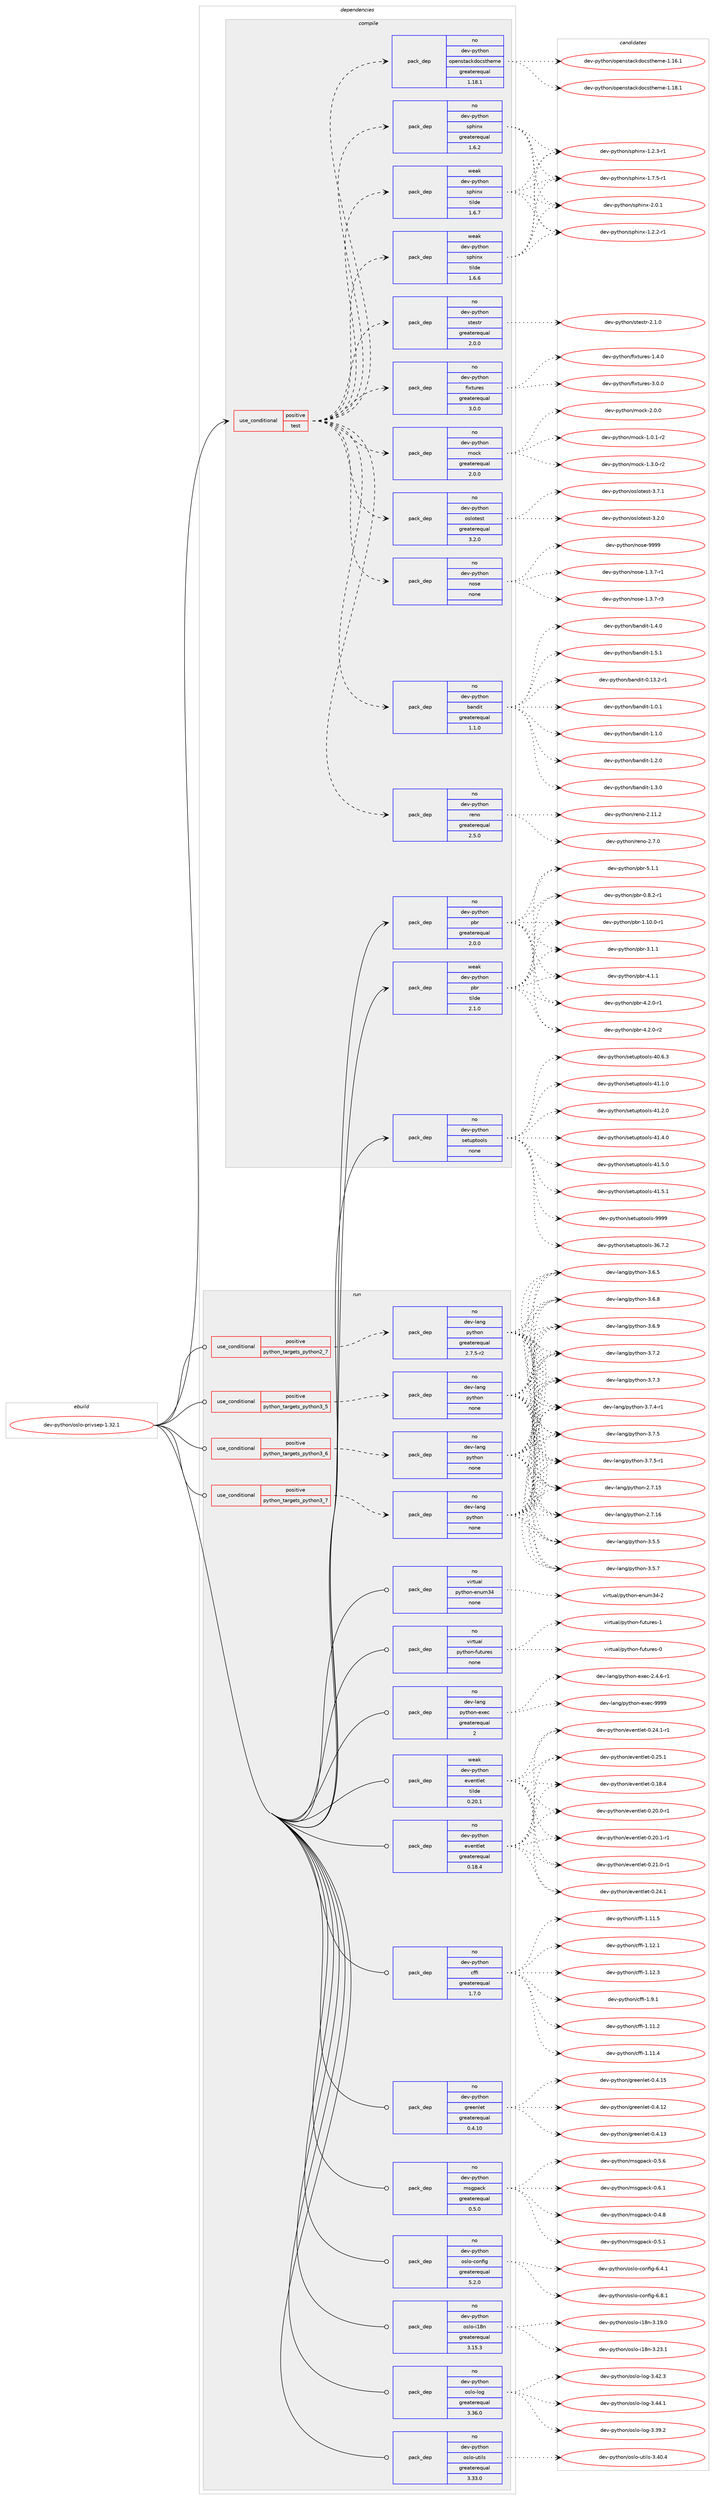 digraph prolog {

# *************
# Graph options
# *************

newrank=true;
concentrate=true;
compound=true;
graph [rankdir=LR,fontname=Helvetica,fontsize=10,ranksep=1.5];#, ranksep=2.5, nodesep=0.2];
edge  [arrowhead=vee];
node  [fontname=Helvetica,fontsize=10];

# **********
# The ebuild
# **********

subgraph cluster_leftcol {
color=gray;
rank=same;
label=<<i>ebuild</i>>;
id [label="dev-python/oslo-privsep-1.32.1", color=red, width=4, href="../dev-python/oslo-privsep-1.32.1.svg"];
}

# ****************
# The dependencies
# ****************

subgraph cluster_midcol {
color=gray;
label=<<i>dependencies</i>>;
subgraph cluster_compile {
fillcolor="#eeeeee";
style=filled;
label=<<i>compile</i>>;
subgraph cond143830 {
dependency619321 [label=<<TABLE BORDER="0" CELLBORDER="1" CELLSPACING="0" CELLPADDING="4"><TR><TD ROWSPAN="3" CELLPADDING="10">use_conditional</TD></TR><TR><TD>positive</TD></TR><TR><TD>test</TD></TR></TABLE>>, shape=none, color=red];
subgraph pack463681 {
dependency619322 [label=<<TABLE BORDER="0" CELLBORDER="1" CELLSPACING="0" CELLPADDING="4" WIDTH="220"><TR><TD ROWSPAN="6" CELLPADDING="30">pack_dep</TD></TR><TR><TD WIDTH="110">no</TD></TR><TR><TD>dev-python</TD></TR><TR><TD>oslotest</TD></TR><TR><TD>greaterequal</TD></TR><TR><TD>3.2.0</TD></TR></TABLE>>, shape=none, color=blue];
}
dependency619321:e -> dependency619322:w [weight=20,style="dashed",arrowhead="vee"];
subgraph pack463682 {
dependency619323 [label=<<TABLE BORDER="0" CELLBORDER="1" CELLSPACING="0" CELLPADDING="4" WIDTH="220"><TR><TD ROWSPAN="6" CELLPADDING="30">pack_dep</TD></TR><TR><TD WIDTH="110">no</TD></TR><TR><TD>dev-python</TD></TR><TR><TD>mock</TD></TR><TR><TD>greaterequal</TD></TR><TR><TD>2.0.0</TD></TR></TABLE>>, shape=none, color=blue];
}
dependency619321:e -> dependency619323:w [weight=20,style="dashed",arrowhead="vee"];
subgraph pack463683 {
dependency619324 [label=<<TABLE BORDER="0" CELLBORDER="1" CELLSPACING="0" CELLPADDING="4" WIDTH="220"><TR><TD ROWSPAN="6" CELLPADDING="30">pack_dep</TD></TR><TR><TD WIDTH="110">no</TD></TR><TR><TD>dev-python</TD></TR><TR><TD>fixtures</TD></TR><TR><TD>greaterequal</TD></TR><TR><TD>3.0.0</TD></TR></TABLE>>, shape=none, color=blue];
}
dependency619321:e -> dependency619324:w [weight=20,style="dashed",arrowhead="vee"];
subgraph pack463684 {
dependency619325 [label=<<TABLE BORDER="0" CELLBORDER="1" CELLSPACING="0" CELLPADDING="4" WIDTH="220"><TR><TD ROWSPAN="6" CELLPADDING="30">pack_dep</TD></TR><TR><TD WIDTH="110">no</TD></TR><TR><TD>dev-python</TD></TR><TR><TD>stestr</TD></TR><TR><TD>greaterequal</TD></TR><TR><TD>2.0.0</TD></TR></TABLE>>, shape=none, color=blue];
}
dependency619321:e -> dependency619325:w [weight=20,style="dashed",arrowhead="vee"];
subgraph pack463685 {
dependency619326 [label=<<TABLE BORDER="0" CELLBORDER="1" CELLSPACING="0" CELLPADDING="4" WIDTH="220"><TR><TD ROWSPAN="6" CELLPADDING="30">pack_dep</TD></TR><TR><TD WIDTH="110">no</TD></TR><TR><TD>dev-python</TD></TR><TR><TD>sphinx</TD></TR><TR><TD>greaterequal</TD></TR><TR><TD>1.6.2</TD></TR></TABLE>>, shape=none, color=blue];
}
dependency619321:e -> dependency619326:w [weight=20,style="dashed",arrowhead="vee"];
subgraph pack463686 {
dependency619327 [label=<<TABLE BORDER="0" CELLBORDER="1" CELLSPACING="0" CELLPADDING="4" WIDTH="220"><TR><TD ROWSPAN="6" CELLPADDING="30">pack_dep</TD></TR><TR><TD WIDTH="110">weak</TD></TR><TR><TD>dev-python</TD></TR><TR><TD>sphinx</TD></TR><TR><TD>tilde</TD></TR><TR><TD>1.6.6</TD></TR></TABLE>>, shape=none, color=blue];
}
dependency619321:e -> dependency619327:w [weight=20,style="dashed",arrowhead="vee"];
subgraph pack463687 {
dependency619328 [label=<<TABLE BORDER="0" CELLBORDER="1" CELLSPACING="0" CELLPADDING="4" WIDTH="220"><TR><TD ROWSPAN="6" CELLPADDING="30">pack_dep</TD></TR><TR><TD WIDTH="110">weak</TD></TR><TR><TD>dev-python</TD></TR><TR><TD>sphinx</TD></TR><TR><TD>tilde</TD></TR><TR><TD>1.6.7</TD></TR></TABLE>>, shape=none, color=blue];
}
dependency619321:e -> dependency619328:w [weight=20,style="dashed",arrowhead="vee"];
subgraph pack463688 {
dependency619329 [label=<<TABLE BORDER="0" CELLBORDER="1" CELLSPACING="0" CELLPADDING="4" WIDTH="220"><TR><TD ROWSPAN="6" CELLPADDING="30">pack_dep</TD></TR><TR><TD WIDTH="110">no</TD></TR><TR><TD>dev-python</TD></TR><TR><TD>openstackdocstheme</TD></TR><TR><TD>greaterequal</TD></TR><TR><TD>1.18.1</TD></TR></TABLE>>, shape=none, color=blue];
}
dependency619321:e -> dependency619329:w [weight=20,style="dashed",arrowhead="vee"];
subgraph pack463689 {
dependency619330 [label=<<TABLE BORDER="0" CELLBORDER="1" CELLSPACING="0" CELLPADDING="4" WIDTH="220"><TR><TD ROWSPAN="6" CELLPADDING="30">pack_dep</TD></TR><TR><TD WIDTH="110">no</TD></TR><TR><TD>dev-python</TD></TR><TR><TD>reno</TD></TR><TR><TD>greaterequal</TD></TR><TR><TD>2.5.0</TD></TR></TABLE>>, shape=none, color=blue];
}
dependency619321:e -> dependency619330:w [weight=20,style="dashed",arrowhead="vee"];
subgraph pack463690 {
dependency619331 [label=<<TABLE BORDER="0" CELLBORDER="1" CELLSPACING="0" CELLPADDING="4" WIDTH="220"><TR><TD ROWSPAN="6" CELLPADDING="30">pack_dep</TD></TR><TR><TD WIDTH="110">no</TD></TR><TR><TD>dev-python</TD></TR><TR><TD>bandit</TD></TR><TR><TD>greaterequal</TD></TR><TR><TD>1.1.0</TD></TR></TABLE>>, shape=none, color=blue];
}
dependency619321:e -> dependency619331:w [weight=20,style="dashed",arrowhead="vee"];
subgraph pack463691 {
dependency619332 [label=<<TABLE BORDER="0" CELLBORDER="1" CELLSPACING="0" CELLPADDING="4" WIDTH="220"><TR><TD ROWSPAN="6" CELLPADDING="30">pack_dep</TD></TR><TR><TD WIDTH="110">no</TD></TR><TR><TD>dev-python</TD></TR><TR><TD>nose</TD></TR><TR><TD>none</TD></TR><TR><TD></TD></TR></TABLE>>, shape=none, color=blue];
}
dependency619321:e -> dependency619332:w [weight=20,style="dashed",arrowhead="vee"];
}
id:e -> dependency619321:w [weight=20,style="solid",arrowhead="vee"];
subgraph pack463692 {
dependency619333 [label=<<TABLE BORDER="0" CELLBORDER="1" CELLSPACING="0" CELLPADDING="4" WIDTH="220"><TR><TD ROWSPAN="6" CELLPADDING="30">pack_dep</TD></TR><TR><TD WIDTH="110">no</TD></TR><TR><TD>dev-python</TD></TR><TR><TD>pbr</TD></TR><TR><TD>greaterequal</TD></TR><TR><TD>2.0.0</TD></TR></TABLE>>, shape=none, color=blue];
}
id:e -> dependency619333:w [weight=20,style="solid",arrowhead="vee"];
subgraph pack463693 {
dependency619334 [label=<<TABLE BORDER="0" CELLBORDER="1" CELLSPACING="0" CELLPADDING="4" WIDTH="220"><TR><TD ROWSPAN="6" CELLPADDING="30">pack_dep</TD></TR><TR><TD WIDTH="110">no</TD></TR><TR><TD>dev-python</TD></TR><TR><TD>setuptools</TD></TR><TR><TD>none</TD></TR><TR><TD></TD></TR></TABLE>>, shape=none, color=blue];
}
id:e -> dependency619334:w [weight=20,style="solid",arrowhead="vee"];
subgraph pack463694 {
dependency619335 [label=<<TABLE BORDER="0" CELLBORDER="1" CELLSPACING="0" CELLPADDING="4" WIDTH="220"><TR><TD ROWSPAN="6" CELLPADDING="30">pack_dep</TD></TR><TR><TD WIDTH="110">weak</TD></TR><TR><TD>dev-python</TD></TR><TR><TD>pbr</TD></TR><TR><TD>tilde</TD></TR><TR><TD>2.1.0</TD></TR></TABLE>>, shape=none, color=blue];
}
id:e -> dependency619335:w [weight=20,style="solid",arrowhead="vee"];
}
subgraph cluster_compileandrun {
fillcolor="#eeeeee";
style=filled;
label=<<i>compile and run</i>>;
}
subgraph cluster_run {
fillcolor="#eeeeee";
style=filled;
label=<<i>run</i>>;
subgraph cond143831 {
dependency619336 [label=<<TABLE BORDER="0" CELLBORDER="1" CELLSPACING="0" CELLPADDING="4"><TR><TD ROWSPAN="3" CELLPADDING="10">use_conditional</TD></TR><TR><TD>positive</TD></TR><TR><TD>python_targets_python2_7</TD></TR></TABLE>>, shape=none, color=red];
subgraph pack463695 {
dependency619337 [label=<<TABLE BORDER="0" CELLBORDER="1" CELLSPACING="0" CELLPADDING="4" WIDTH="220"><TR><TD ROWSPAN="6" CELLPADDING="30">pack_dep</TD></TR><TR><TD WIDTH="110">no</TD></TR><TR><TD>dev-lang</TD></TR><TR><TD>python</TD></TR><TR><TD>greaterequal</TD></TR><TR><TD>2.7.5-r2</TD></TR></TABLE>>, shape=none, color=blue];
}
dependency619336:e -> dependency619337:w [weight=20,style="dashed",arrowhead="vee"];
}
id:e -> dependency619336:w [weight=20,style="solid",arrowhead="odot"];
subgraph cond143832 {
dependency619338 [label=<<TABLE BORDER="0" CELLBORDER="1" CELLSPACING="0" CELLPADDING="4"><TR><TD ROWSPAN="3" CELLPADDING="10">use_conditional</TD></TR><TR><TD>positive</TD></TR><TR><TD>python_targets_python3_5</TD></TR></TABLE>>, shape=none, color=red];
subgraph pack463696 {
dependency619339 [label=<<TABLE BORDER="0" CELLBORDER="1" CELLSPACING="0" CELLPADDING="4" WIDTH="220"><TR><TD ROWSPAN="6" CELLPADDING="30">pack_dep</TD></TR><TR><TD WIDTH="110">no</TD></TR><TR><TD>dev-lang</TD></TR><TR><TD>python</TD></TR><TR><TD>none</TD></TR><TR><TD></TD></TR></TABLE>>, shape=none, color=blue];
}
dependency619338:e -> dependency619339:w [weight=20,style="dashed",arrowhead="vee"];
}
id:e -> dependency619338:w [weight=20,style="solid",arrowhead="odot"];
subgraph cond143833 {
dependency619340 [label=<<TABLE BORDER="0" CELLBORDER="1" CELLSPACING="0" CELLPADDING="4"><TR><TD ROWSPAN="3" CELLPADDING="10">use_conditional</TD></TR><TR><TD>positive</TD></TR><TR><TD>python_targets_python3_6</TD></TR></TABLE>>, shape=none, color=red];
subgraph pack463697 {
dependency619341 [label=<<TABLE BORDER="0" CELLBORDER="1" CELLSPACING="0" CELLPADDING="4" WIDTH="220"><TR><TD ROWSPAN="6" CELLPADDING="30">pack_dep</TD></TR><TR><TD WIDTH="110">no</TD></TR><TR><TD>dev-lang</TD></TR><TR><TD>python</TD></TR><TR><TD>none</TD></TR><TR><TD></TD></TR></TABLE>>, shape=none, color=blue];
}
dependency619340:e -> dependency619341:w [weight=20,style="dashed",arrowhead="vee"];
}
id:e -> dependency619340:w [weight=20,style="solid",arrowhead="odot"];
subgraph cond143834 {
dependency619342 [label=<<TABLE BORDER="0" CELLBORDER="1" CELLSPACING="0" CELLPADDING="4"><TR><TD ROWSPAN="3" CELLPADDING="10">use_conditional</TD></TR><TR><TD>positive</TD></TR><TR><TD>python_targets_python3_7</TD></TR></TABLE>>, shape=none, color=red];
subgraph pack463698 {
dependency619343 [label=<<TABLE BORDER="0" CELLBORDER="1" CELLSPACING="0" CELLPADDING="4" WIDTH="220"><TR><TD ROWSPAN="6" CELLPADDING="30">pack_dep</TD></TR><TR><TD WIDTH="110">no</TD></TR><TR><TD>dev-lang</TD></TR><TR><TD>python</TD></TR><TR><TD>none</TD></TR><TR><TD></TD></TR></TABLE>>, shape=none, color=blue];
}
dependency619342:e -> dependency619343:w [weight=20,style="dashed",arrowhead="vee"];
}
id:e -> dependency619342:w [weight=20,style="solid",arrowhead="odot"];
subgraph pack463699 {
dependency619344 [label=<<TABLE BORDER="0" CELLBORDER="1" CELLSPACING="0" CELLPADDING="4" WIDTH="220"><TR><TD ROWSPAN="6" CELLPADDING="30">pack_dep</TD></TR><TR><TD WIDTH="110">no</TD></TR><TR><TD>dev-lang</TD></TR><TR><TD>python-exec</TD></TR><TR><TD>greaterequal</TD></TR><TR><TD>2</TD></TR></TABLE>>, shape=none, color=blue];
}
id:e -> dependency619344:w [weight=20,style="solid",arrowhead="odot"];
subgraph pack463700 {
dependency619345 [label=<<TABLE BORDER="0" CELLBORDER="1" CELLSPACING="0" CELLPADDING="4" WIDTH="220"><TR><TD ROWSPAN="6" CELLPADDING="30">pack_dep</TD></TR><TR><TD WIDTH="110">no</TD></TR><TR><TD>dev-python</TD></TR><TR><TD>cffi</TD></TR><TR><TD>greaterequal</TD></TR><TR><TD>1.7.0</TD></TR></TABLE>>, shape=none, color=blue];
}
id:e -> dependency619345:w [weight=20,style="solid",arrowhead="odot"];
subgraph pack463701 {
dependency619346 [label=<<TABLE BORDER="0" CELLBORDER="1" CELLSPACING="0" CELLPADDING="4" WIDTH="220"><TR><TD ROWSPAN="6" CELLPADDING="30">pack_dep</TD></TR><TR><TD WIDTH="110">no</TD></TR><TR><TD>dev-python</TD></TR><TR><TD>eventlet</TD></TR><TR><TD>greaterequal</TD></TR><TR><TD>0.18.4</TD></TR></TABLE>>, shape=none, color=blue];
}
id:e -> dependency619346:w [weight=20,style="solid",arrowhead="odot"];
subgraph pack463702 {
dependency619347 [label=<<TABLE BORDER="0" CELLBORDER="1" CELLSPACING="0" CELLPADDING="4" WIDTH="220"><TR><TD ROWSPAN="6" CELLPADDING="30">pack_dep</TD></TR><TR><TD WIDTH="110">no</TD></TR><TR><TD>dev-python</TD></TR><TR><TD>greenlet</TD></TR><TR><TD>greaterequal</TD></TR><TR><TD>0.4.10</TD></TR></TABLE>>, shape=none, color=blue];
}
id:e -> dependency619347:w [weight=20,style="solid",arrowhead="odot"];
subgraph pack463703 {
dependency619348 [label=<<TABLE BORDER="0" CELLBORDER="1" CELLSPACING="0" CELLPADDING="4" WIDTH="220"><TR><TD ROWSPAN="6" CELLPADDING="30">pack_dep</TD></TR><TR><TD WIDTH="110">no</TD></TR><TR><TD>dev-python</TD></TR><TR><TD>msgpack</TD></TR><TR><TD>greaterequal</TD></TR><TR><TD>0.5.0</TD></TR></TABLE>>, shape=none, color=blue];
}
id:e -> dependency619348:w [weight=20,style="solid",arrowhead="odot"];
subgraph pack463704 {
dependency619349 [label=<<TABLE BORDER="0" CELLBORDER="1" CELLSPACING="0" CELLPADDING="4" WIDTH="220"><TR><TD ROWSPAN="6" CELLPADDING="30">pack_dep</TD></TR><TR><TD WIDTH="110">no</TD></TR><TR><TD>dev-python</TD></TR><TR><TD>oslo-config</TD></TR><TR><TD>greaterequal</TD></TR><TR><TD>5.2.0</TD></TR></TABLE>>, shape=none, color=blue];
}
id:e -> dependency619349:w [weight=20,style="solid",arrowhead="odot"];
subgraph pack463705 {
dependency619350 [label=<<TABLE BORDER="0" CELLBORDER="1" CELLSPACING="0" CELLPADDING="4" WIDTH="220"><TR><TD ROWSPAN="6" CELLPADDING="30">pack_dep</TD></TR><TR><TD WIDTH="110">no</TD></TR><TR><TD>dev-python</TD></TR><TR><TD>oslo-i18n</TD></TR><TR><TD>greaterequal</TD></TR><TR><TD>3.15.3</TD></TR></TABLE>>, shape=none, color=blue];
}
id:e -> dependency619350:w [weight=20,style="solid",arrowhead="odot"];
subgraph pack463706 {
dependency619351 [label=<<TABLE BORDER="0" CELLBORDER="1" CELLSPACING="0" CELLPADDING="4" WIDTH="220"><TR><TD ROWSPAN="6" CELLPADDING="30">pack_dep</TD></TR><TR><TD WIDTH="110">no</TD></TR><TR><TD>dev-python</TD></TR><TR><TD>oslo-log</TD></TR><TR><TD>greaterequal</TD></TR><TR><TD>3.36.0</TD></TR></TABLE>>, shape=none, color=blue];
}
id:e -> dependency619351:w [weight=20,style="solid",arrowhead="odot"];
subgraph pack463707 {
dependency619352 [label=<<TABLE BORDER="0" CELLBORDER="1" CELLSPACING="0" CELLPADDING="4" WIDTH="220"><TR><TD ROWSPAN="6" CELLPADDING="30">pack_dep</TD></TR><TR><TD WIDTH="110">no</TD></TR><TR><TD>dev-python</TD></TR><TR><TD>oslo-utils</TD></TR><TR><TD>greaterequal</TD></TR><TR><TD>3.33.0</TD></TR></TABLE>>, shape=none, color=blue];
}
id:e -> dependency619352:w [weight=20,style="solid",arrowhead="odot"];
subgraph pack463708 {
dependency619353 [label=<<TABLE BORDER="0" CELLBORDER="1" CELLSPACING="0" CELLPADDING="4" WIDTH="220"><TR><TD ROWSPAN="6" CELLPADDING="30">pack_dep</TD></TR><TR><TD WIDTH="110">no</TD></TR><TR><TD>virtual</TD></TR><TR><TD>python-enum34</TD></TR><TR><TD>none</TD></TR><TR><TD></TD></TR></TABLE>>, shape=none, color=blue];
}
id:e -> dependency619353:w [weight=20,style="solid",arrowhead="odot"];
subgraph pack463709 {
dependency619354 [label=<<TABLE BORDER="0" CELLBORDER="1" CELLSPACING="0" CELLPADDING="4" WIDTH="220"><TR><TD ROWSPAN="6" CELLPADDING="30">pack_dep</TD></TR><TR><TD WIDTH="110">no</TD></TR><TR><TD>virtual</TD></TR><TR><TD>python-futures</TD></TR><TR><TD>none</TD></TR><TR><TD></TD></TR></TABLE>>, shape=none, color=blue];
}
id:e -> dependency619354:w [weight=20,style="solid",arrowhead="odot"];
subgraph pack463710 {
dependency619355 [label=<<TABLE BORDER="0" CELLBORDER="1" CELLSPACING="0" CELLPADDING="4" WIDTH="220"><TR><TD ROWSPAN="6" CELLPADDING="30">pack_dep</TD></TR><TR><TD WIDTH="110">weak</TD></TR><TR><TD>dev-python</TD></TR><TR><TD>eventlet</TD></TR><TR><TD>tilde</TD></TR><TR><TD>0.20.1</TD></TR></TABLE>>, shape=none, color=blue];
}
id:e -> dependency619355:w [weight=20,style="solid",arrowhead="odot"];
}
}

# **************
# The candidates
# **************

subgraph cluster_choices {
rank=same;
color=gray;
label=<<i>candidates</i>>;

subgraph choice463681 {
color=black;
nodesep=1;
choice1001011184511212111610411111047111115108111116101115116455146504648 [label="dev-python/oslotest-3.2.0", color=red, width=4,href="../dev-python/oslotest-3.2.0.svg"];
choice1001011184511212111610411111047111115108111116101115116455146554649 [label="dev-python/oslotest-3.7.1", color=red, width=4,href="../dev-python/oslotest-3.7.1.svg"];
dependency619322:e -> choice1001011184511212111610411111047111115108111116101115116455146504648:w [style=dotted,weight="100"];
dependency619322:e -> choice1001011184511212111610411111047111115108111116101115116455146554649:w [style=dotted,weight="100"];
}
subgraph choice463682 {
color=black;
nodesep=1;
choice1001011184511212111610411111047109111991074549464846494511450 [label="dev-python/mock-1.0.1-r2", color=red, width=4,href="../dev-python/mock-1.0.1-r2.svg"];
choice1001011184511212111610411111047109111991074549465146484511450 [label="dev-python/mock-1.3.0-r2", color=red, width=4,href="../dev-python/mock-1.3.0-r2.svg"];
choice100101118451121211161041111104710911199107455046484648 [label="dev-python/mock-2.0.0", color=red, width=4,href="../dev-python/mock-2.0.0.svg"];
dependency619323:e -> choice1001011184511212111610411111047109111991074549464846494511450:w [style=dotted,weight="100"];
dependency619323:e -> choice1001011184511212111610411111047109111991074549465146484511450:w [style=dotted,weight="100"];
dependency619323:e -> choice100101118451121211161041111104710911199107455046484648:w [style=dotted,weight="100"];
}
subgraph choice463683 {
color=black;
nodesep=1;
choice1001011184511212111610411111047102105120116117114101115454946524648 [label="dev-python/fixtures-1.4.0", color=red, width=4,href="../dev-python/fixtures-1.4.0.svg"];
choice1001011184511212111610411111047102105120116117114101115455146484648 [label="dev-python/fixtures-3.0.0", color=red, width=4,href="../dev-python/fixtures-3.0.0.svg"];
dependency619324:e -> choice1001011184511212111610411111047102105120116117114101115454946524648:w [style=dotted,weight="100"];
dependency619324:e -> choice1001011184511212111610411111047102105120116117114101115455146484648:w [style=dotted,weight="100"];
}
subgraph choice463684 {
color=black;
nodesep=1;
choice1001011184511212111610411111047115116101115116114455046494648 [label="dev-python/stestr-2.1.0", color=red, width=4,href="../dev-python/stestr-2.1.0.svg"];
dependency619325:e -> choice1001011184511212111610411111047115116101115116114455046494648:w [style=dotted,weight="100"];
}
subgraph choice463685 {
color=black;
nodesep=1;
choice10010111845112121116104111110471151121041051101204549465046504511449 [label="dev-python/sphinx-1.2.2-r1", color=red, width=4,href="../dev-python/sphinx-1.2.2-r1.svg"];
choice10010111845112121116104111110471151121041051101204549465046514511449 [label="dev-python/sphinx-1.2.3-r1", color=red, width=4,href="../dev-python/sphinx-1.2.3-r1.svg"];
choice10010111845112121116104111110471151121041051101204549465546534511449 [label="dev-python/sphinx-1.7.5-r1", color=red, width=4,href="../dev-python/sphinx-1.7.5-r1.svg"];
choice1001011184511212111610411111047115112104105110120455046484649 [label="dev-python/sphinx-2.0.1", color=red, width=4,href="../dev-python/sphinx-2.0.1.svg"];
dependency619326:e -> choice10010111845112121116104111110471151121041051101204549465046504511449:w [style=dotted,weight="100"];
dependency619326:e -> choice10010111845112121116104111110471151121041051101204549465046514511449:w [style=dotted,weight="100"];
dependency619326:e -> choice10010111845112121116104111110471151121041051101204549465546534511449:w [style=dotted,weight="100"];
dependency619326:e -> choice1001011184511212111610411111047115112104105110120455046484649:w [style=dotted,weight="100"];
}
subgraph choice463686 {
color=black;
nodesep=1;
choice10010111845112121116104111110471151121041051101204549465046504511449 [label="dev-python/sphinx-1.2.2-r1", color=red, width=4,href="../dev-python/sphinx-1.2.2-r1.svg"];
choice10010111845112121116104111110471151121041051101204549465046514511449 [label="dev-python/sphinx-1.2.3-r1", color=red, width=4,href="../dev-python/sphinx-1.2.3-r1.svg"];
choice10010111845112121116104111110471151121041051101204549465546534511449 [label="dev-python/sphinx-1.7.5-r1", color=red, width=4,href="../dev-python/sphinx-1.7.5-r1.svg"];
choice1001011184511212111610411111047115112104105110120455046484649 [label="dev-python/sphinx-2.0.1", color=red, width=4,href="../dev-python/sphinx-2.0.1.svg"];
dependency619327:e -> choice10010111845112121116104111110471151121041051101204549465046504511449:w [style=dotted,weight="100"];
dependency619327:e -> choice10010111845112121116104111110471151121041051101204549465046514511449:w [style=dotted,weight="100"];
dependency619327:e -> choice10010111845112121116104111110471151121041051101204549465546534511449:w [style=dotted,weight="100"];
dependency619327:e -> choice1001011184511212111610411111047115112104105110120455046484649:w [style=dotted,weight="100"];
}
subgraph choice463687 {
color=black;
nodesep=1;
choice10010111845112121116104111110471151121041051101204549465046504511449 [label="dev-python/sphinx-1.2.2-r1", color=red, width=4,href="../dev-python/sphinx-1.2.2-r1.svg"];
choice10010111845112121116104111110471151121041051101204549465046514511449 [label="dev-python/sphinx-1.2.3-r1", color=red, width=4,href="../dev-python/sphinx-1.2.3-r1.svg"];
choice10010111845112121116104111110471151121041051101204549465546534511449 [label="dev-python/sphinx-1.7.5-r1", color=red, width=4,href="../dev-python/sphinx-1.7.5-r1.svg"];
choice1001011184511212111610411111047115112104105110120455046484649 [label="dev-python/sphinx-2.0.1", color=red, width=4,href="../dev-python/sphinx-2.0.1.svg"];
dependency619328:e -> choice10010111845112121116104111110471151121041051101204549465046504511449:w [style=dotted,weight="100"];
dependency619328:e -> choice10010111845112121116104111110471151121041051101204549465046514511449:w [style=dotted,weight="100"];
dependency619328:e -> choice10010111845112121116104111110471151121041051101204549465546534511449:w [style=dotted,weight="100"];
dependency619328:e -> choice1001011184511212111610411111047115112104105110120455046484649:w [style=dotted,weight="100"];
}
subgraph choice463688 {
color=black;
nodesep=1;
choice100101118451121211161041111104711111210111011511697991071001119911511610410110910145494649544649 [label="dev-python/openstackdocstheme-1.16.1", color=red, width=4,href="../dev-python/openstackdocstheme-1.16.1.svg"];
choice100101118451121211161041111104711111210111011511697991071001119911511610410110910145494649564649 [label="dev-python/openstackdocstheme-1.18.1", color=red, width=4,href="../dev-python/openstackdocstheme-1.18.1.svg"];
dependency619329:e -> choice100101118451121211161041111104711111210111011511697991071001119911511610410110910145494649544649:w [style=dotted,weight="100"];
dependency619329:e -> choice100101118451121211161041111104711111210111011511697991071001119911511610410110910145494649564649:w [style=dotted,weight="100"];
}
subgraph choice463689 {
color=black;
nodesep=1;
choice100101118451121211161041111104711410111011145504649494650 [label="dev-python/reno-2.11.2", color=red, width=4,href="../dev-python/reno-2.11.2.svg"];
choice1001011184511212111610411111047114101110111455046554648 [label="dev-python/reno-2.7.0", color=red, width=4,href="../dev-python/reno-2.7.0.svg"];
dependency619330:e -> choice100101118451121211161041111104711410111011145504649494650:w [style=dotted,weight="100"];
dependency619330:e -> choice1001011184511212111610411111047114101110111455046554648:w [style=dotted,weight="100"];
}
subgraph choice463690 {
color=black;
nodesep=1;
choice10010111845112121116104111110479897110100105116454846495146504511449 [label="dev-python/bandit-0.13.2-r1", color=red, width=4,href="../dev-python/bandit-0.13.2-r1.svg"];
choice10010111845112121116104111110479897110100105116454946484649 [label="dev-python/bandit-1.0.1", color=red, width=4,href="../dev-python/bandit-1.0.1.svg"];
choice10010111845112121116104111110479897110100105116454946494648 [label="dev-python/bandit-1.1.0", color=red, width=4,href="../dev-python/bandit-1.1.0.svg"];
choice10010111845112121116104111110479897110100105116454946504648 [label="dev-python/bandit-1.2.0", color=red, width=4,href="../dev-python/bandit-1.2.0.svg"];
choice10010111845112121116104111110479897110100105116454946514648 [label="dev-python/bandit-1.3.0", color=red, width=4,href="../dev-python/bandit-1.3.0.svg"];
choice10010111845112121116104111110479897110100105116454946524648 [label="dev-python/bandit-1.4.0", color=red, width=4,href="../dev-python/bandit-1.4.0.svg"];
choice10010111845112121116104111110479897110100105116454946534649 [label="dev-python/bandit-1.5.1", color=red, width=4,href="../dev-python/bandit-1.5.1.svg"];
dependency619331:e -> choice10010111845112121116104111110479897110100105116454846495146504511449:w [style=dotted,weight="100"];
dependency619331:e -> choice10010111845112121116104111110479897110100105116454946484649:w [style=dotted,weight="100"];
dependency619331:e -> choice10010111845112121116104111110479897110100105116454946494648:w [style=dotted,weight="100"];
dependency619331:e -> choice10010111845112121116104111110479897110100105116454946504648:w [style=dotted,weight="100"];
dependency619331:e -> choice10010111845112121116104111110479897110100105116454946514648:w [style=dotted,weight="100"];
dependency619331:e -> choice10010111845112121116104111110479897110100105116454946524648:w [style=dotted,weight="100"];
dependency619331:e -> choice10010111845112121116104111110479897110100105116454946534649:w [style=dotted,weight="100"];
}
subgraph choice463691 {
color=black;
nodesep=1;
choice10010111845112121116104111110471101111151014549465146554511449 [label="dev-python/nose-1.3.7-r1", color=red, width=4,href="../dev-python/nose-1.3.7-r1.svg"];
choice10010111845112121116104111110471101111151014549465146554511451 [label="dev-python/nose-1.3.7-r3", color=red, width=4,href="../dev-python/nose-1.3.7-r3.svg"];
choice10010111845112121116104111110471101111151014557575757 [label="dev-python/nose-9999", color=red, width=4,href="../dev-python/nose-9999.svg"];
dependency619332:e -> choice10010111845112121116104111110471101111151014549465146554511449:w [style=dotted,weight="100"];
dependency619332:e -> choice10010111845112121116104111110471101111151014549465146554511451:w [style=dotted,weight="100"];
dependency619332:e -> choice10010111845112121116104111110471101111151014557575757:w [style=dotted,weight="100"];
}
subgraph choice463692 {
color=black;
nodesep=1;
choice1001011184511212111610411111047112981144548465646504511449 [label="dev-python/pbr-0.8.2-r1", color=red, width=4,href="../dev-python/pbr-0.8.2-r1.svg"];
choice100101118451121211161041111104711298114454946494846484511449 [label="dev-python/pbr-1.10.0-r1", color=red, width=4,href="../dev-python/pbr-1.10.0-r1.svg"];
choice100101118451121211161041111104711298114455146494649 [label="dev-python/pbr-3.1.1", color=red, width=4,href="../dev-python/pbr-3.1.1.svg"];
choice100101118451121211161041111104711298114455246494649 [label="dev-python/pbr-4.1.1", color=red, width=4,href="../dev-python/pbr-4.1.1.svg"];
choice1001011184511212111610411111047112981144552465046484511449 [label="dev-python/pbr-4.2.0-r1", color=red, width=4,href="../dev-python/pbr-4.2.0-r1.svg"];
choice1001011184511212111610411111047112981144552465046484511450 [label="dev-python/pbr-4.2.0-r2", color=red, width=4,href="../dev-python/pbr-4.2.0-r2.svg"];
choice100101118451121211161041111104711298114455346494649 [label="dev-python/pbr-5.1.1", color=red, width=4,href="../dev-python/pbr-5.1.1.svg"];
dependency619333:e -> choice1001011184511212111610411111047112981144548465646504511449:w [style=dotted,weight="100"];
dependency619333:e -> choice100101118451121211161041111104711298114454946494846484511449:w [style=dotted,weight="100"];
dependency619333:e -> choice100101118451121211161041111104711298114455146494649:w [style=dotted,weight="100"];
dependency619333:e -> choice100101118451121211161041111104711298114455246494649:w [style=dotted,weight="100"];
dependency619333:e -> choice1001011184511212111610411111047112981144552465046484511449:w [style=dotted,weight="100"];
dependency619333:e -> choice1001011184511212111610411111047112981144552465046484511450:w [style=dotted,weight="100"];
dependency619333:e -> choice100101118451121211161041111104711298114455346494649:w [style=dotted,weight="100"];
}
subgraph choice463693 {
color=black;
nodesep=1;
choice100101118451121211161041111104711510111611711211611111110811545515446554650 [label="dev-python/setuptools-36.7.2", color=red, width=4,href="../dev-python/setuptools-36.7.2.svg"];
choice100101118451121211161041111104711510111611711211611111110811545524846544651 [label="dev-python/setuptools-40.6.3", color=red, width=4,href="../dev-python/setuptools-40.6.3.svg"];
choice100101118451121211161041111104711510111611711211611111110811545524946494648 [label="dev-python/setuptools-41.1.0", color=red, width=4,href="../dev-python/setuptools-41.1.0.svg"];
choice100101118451121211161041111104711510111611711211611111110811545524946504648 [label="dev-python/setuptools-41.2.0", color=red, width=4,href="../dev-python/setuptools-41.2.0.svg"];
choice100101118451121211161041111104711510111611711211611111110811545524946524648 [label="dev-python/setuptools-41.4.0", color=red, width=4,href="../dev-python/setuptools-41.4.0.svg"];
choice100101118451121211161041111104711510111611711211611111110811545524946534648 [label="dev-python/setuptools-41.5.0", color=red, width=4,href="../dev-python/setuptools-41.5.0.svg"];
choice100101118451121211161041111104711510111611711211611111110811545524946534649 [label="dev-python/setuptools-41.5.1", color=red, width=4,href="../dev-python/setuptools-41.5.1.svg"];
choice10010111845112121116104111110471151011161171121161111111081154557575757 [label="dev-python/setuptools-9999", color=red, width=4,href="../dev-python/setuptools-9999.svg"];
dependency619334:e -> choice100101118451121211161041111104711510111611711211611111110811545515446554650:w [style=dotted,weight="100"];
dependency619334:e -> choice100101118451121211161041111104711510111611711211611111110811545524846544651:w [style=dotted,weight="100"];
dependency619334:e -> choice100101118451121211161041111104711510111611711211611111110811545524946494648:w [style=dotted,weight="100"];
dependency619334:e -> choice100101118451121211161041111104711510111611711211611111110811545524946504648:w [style=dotted,weight="100"];
dependency619334:e -> choice100101118451121211161041111104711510111611711211611111110811545524946524648:w [style=dotted,weight="100"];
dependency619334:e -> choice100101118451121211161041111104711510111611711211611111110811545524946534648:w [style=dotted,weight="100"];
dependency619334:e -> choice100101118451121211161041111104711510111611711211611111110811545524946534649:w [style=dotted,weight="100"];
dependency619334:e -> choice10010111845112121116104111110471151011161171121161111111081154557575757:w [style=dotted,weight="100"];
}
subgraph choice463694 {
color=black;
nodesep=1;
choice1001011184511212111610411111047112981144548465646504511449 [label="dev-python/pbr-0.8.2-r1", color=red, width=4,href="../dev-python/pbr-0.8.2-r1.svg"];
choice100101118451121211161041111104711298114454946494846484511449 [label="dev-python/pbr-1.10.0-r1", color=red, width=4,href="../dev-python/pbr-1.10.0-r1.svg"];
choice100101118451121211161041111104711298114455146494649 [label="dev-python/pbr-3.1.1", color=red, width=4,href="../dev-python/pbr-3.1.1.svg"];
choice100101118451121211161041111104711298114455246494649 [label="dev-python/pbr-4.1.1", color=red, width=4,href="../dev-python/pbr-4.1.1.svg"];
choice1001011184511212111610411111047112981144552465046484511449 [label="dev-python/pbr-4.2.0-r1", color=red, width=4,href="../dev-python/pbr-4.2.0-r1.svg"];
choice1001011184511212111610411111047112981144552465046484511450 [label="dev-python/pbr-4.2.0-r2", color=red, width=4,href="../dev-python/pbr-4.2.0-r2.svg"];
choice100101118451121211161041111104711298114455346494649 [label="dev-python/pbr-5.1.1", color=red, width=4,href="../dev-python/pbr-5.1.1.svg"];
dependency619335:e -> choice1001011184511212111610411111047112981144548465646504511449:w [style=dotted,weight="100"];
dependency619335:e -> choice100101118451121211161041111104711298114454946494846484511449:w [style=dotted,weight="100"];
dependency619335:e -> choice100101118451121211161041111104711298114455146494649:w [style=dotted,weight="100"];
dependency619335:e -> choice100101118451121211161041111104711298114455246494649:w [style=dotted,weight="100"];
dependency619335:e -> choice1001011184511212111610411111047112981144552465046484511449:w [style=dotted,weight="100"];
dependency619335:e -> choice1001011184511212111610411111047112981144552465046484511450:w [style=dotted,weight="100"];
dependency619335:e -> choice100101118451121211161041111104711298114455346494649:w [style=dotted,weight="100"];
}
subgraph choice463695 {
color=black;
nodesep=1;
choice10010111845108971101034711212111610411111045504655464953 [label="dev-lang/python-2.7.15", color=red, width=4,href="../dev-lang/python-2.7.15.svg"];
choice10010111845108971101034711212111610411111045504655464954 [label="dev-lang/python-2.7.16", color=red, width=4,href="../dev-lang/python-2.7.16.svg"];
choice100101118451089711010347112121116104111110455146534653 [label="dev-lang/python-3.5.5", color=red, width=4,href="../dev-lang/python-3.5.5.svg"];
choice100101118451089711010347112121116104111110455146534655 [label="dev-lang/python-3.5.7", color=red, width=4,href="../dev-lang/python-3.5.7.svg"];
choice100101118451089711010347112121116104111110455146544653 [label="dev-lang/python-3.6.5", color=red, width=4,href="../dev-lang/python-3.6.5.svg"];
choice100101118451089711010347112121116104111110455146544656 [label="dev-lang/python-3.6.8", color=red, width=4,href="../dev-lang/python-3.6.8.svg"];
choice100101118451089711010347112121116104111110455146544657 [label="dev-lang/python-3.6.9", color=red, width=4,href="../dev-lang/python-3.6.9.svg"];
choice100101118451089711010347112121116104111110455146554650 [label="dev-lang/python-3.7.2", color=red, width=4,href="../dev-lang/python-3.7.2.svg"];
choice100101118451089711010347112121116104111110455146554651 [label="dev-lang/python-3.7.3", color=red, width=4,href="../dev-lang/python-3.7.3.svg"];
choice1001011184510897110103471121211161041111104551465546524511449 [label="dev-lang/python-3.7.4-r1", color=red, width=4,href="../dev-lang/python-3.7.4-r1.svg"];
choice100101118451089711010347112121116104111110455146554653 [label="dev-lang/python-3.7.5", color=red, width=4,href="../dev-lang/python-3.7.5.svg"];
choice1001011184510897110103471121211161041111104551465546534511449 [label="dev-lang/python-3.7.5-r1", color=red, width=4,href="../dev-lang/python-3.7.5-r1.svg"];
dependency619337:e -> choice10010111845108971101034711212111610411111045504655464953:w [style=dotted,weight="100"];
dependency619337:e -> choice10010111845108971101034711212111610411111045504655464954:w [style=dotted,weight="100"];
dependency619337:e -> choice100101118451089711010347112121116104111110455146534653:w [style=dotted,weight="100"];
dependency619337:e -> choice100101118451089711010347112121116104111110455146534655:w [style=dotted,weight="100"];
dependency619337:e -> choice100101118451089711010347112121116104111110455146544653:w [style=dotted,weight="100"];
dependency619337:e -> choice100101118451089711010347112121116104111110455146544656:w [style=dotted,weight="100"];
dependency619337:e -> choice100101118451089711010347112121116104111110455146544657:w [style=dotted,weight="100"];
dependency619337:e -> choice100101118451089711010347112121116104111110455146554650:w [style=dotted,weight="100"];
dependency619337:e -> choice100101118451089711010347112121116104111110455146554651:w [style=dotted,weight="100"];
dependency619337:e -> choice1001011184510897110103471121211161041111104551465546524511449:w [style=dotted,weight="100"];
dependency619337:e -> choice100101118451089711010347112121116104111110455146554653:w [style=dotted,weight="100"];
dependency619337:e -> choice1001011184510897110103471121211161041111104551465546534511449:w [style=dotted,weight="100"];
}
subgraph choice463696 {
color=black;
nodesep=1;
choice10010111845108971101034711212111610411111045504655464953 [label="dev-lang/python-2.7.15", color=red, width=4,href="../dev-lang/python-2.7.15.svg"];
choice10010111845108971101034711212111610411111045504655464954 [label="dev-lang/python-2.7.16", color=red, width=4,href="../dev-lang/python-2.7.16.svg"];
choice100101118451089711010347112121116104111110455146534653 [label="dev-lang/python-3.5.5", color=red, width=4,href="../dev-lang/python-3.5.5.svg"];
choice100101118451089711010347112121116104111110455146534655 [label="dev-lang/python-3.5.7", color=red, width=4,href="../dev-lang/python-3.5.7.svg"];
choice100101118451089711010347112121116104111110455146544653 [label="dev-lang/python-3.6.5", color=red, width=4,href="../dev-lang/python-3.6.5.svg"];
choice100101118451089711010347112121116104111110455146544656 [label="dev-lang/python-3.6.8", color=red, width=4,href="../dev-lang/python-3.6.8.svg"];
choice100101118451089711010347112121116104111110455146544657 [label="dev-lang/python-3.6.9", color=red, width=4,href="../dev-lang/python-3.6.9.svg"];
choice100101118451089711010347112121116104111110455146554650 [label="dev-lang/python-3.7.2", color=red, width=4,href="../dev-lang/python-3.7.2.svg"];
choice100101118451089711010347112121116104111110455146554651 [label="dev-lang/python-3.7.3", color=red, width=4,href="../dev-lang/python-3.7.3.svg"];
choice1001011184510897110103471121211161041111104551465546524511449 [label="dev-lang/python-3.7.4-r1", color=red, width=4,href="../dev-lang/python-3.7.4-r1.svg"];
choice100101118451089711010347112121116104111110455146554653 [label="dev-lang/python-3.7.5", color=red, width=4,href="../dev-lang/python-3.7.5.svg"];
choice1001011184510897110103471121211161041111104551465546534511449 [label="dev-lang/python-3.7.5-r1", color=red, width=4,href="../dev-lang/python-3.7.5-r1.svg"];
dependency619339:e -> choice10010111845108971101034711212111610411111045504655464953:w [style=dotted,weight="100"];
dependency619339:e -> choice10010111845108971101034711212111610411111045504655464954:w [style=dotted,weight="100"];
dependency619339:e -> choice100101118451089711010347112121116104111110455146534653:w [style=dotted,weight="100"];
dependency619339:e -> choice100101118451089711010347112121116104111110455146534655:w [style=dotted,weight="100"];
dependency619339:e -> choice100101118451089711010347112121116104111110455146544653:w [style=dotted,weight="100"];
dependency619339:e -> choice100101118451089711010347112121116104111110455146544656:w [style=dotted,weight="100"];
dependency619339:e -> choice100101118451089711010347112121116104111110455146544657:w [style=dotted,weight="100"];
dependency619339:e -> choice100101118451089711010347112121116104111110455146554650:w [style=dotted,weight="100"];
dependency619339:e -> choice100101118451089711010347112121116104111110455146554651:w [style=dotted,weight="100"];
dependency619339:e -> choice1001011184510897110103471121211161041111104551465546524511449:w [style=dotted,weight="100"];
dependency619339:e -> choice100101118451089711010347112121116104111110455146554653:w [style=dotted,weight="100"];
dependency619339:e -> choice1001011184510897110103471121211161041111104551465546534511449:w [style=dotted,weight="100"];
}
subgraph choice463697 {
color=black;
nodesep=1;
choice10010111845108971101034711212111610411111045504655464953 [label="dev-lang/python-2.7.15", color=red, width=4,href="../dev-lang/python-2.7.15.svg"];
choice10010111845108971101034711212111610411111045504655464954 [label="dev-lang/python-2.7.16", color=red, width=4,href="../dev-lang/python-2.7.16.svg"];
choice100101118451089711010347112121116104111110455146534653 [label="dev-lang/python-3.5.5", color=red, width=4,href="../dev-lang/python-3.5.5.svg"];
choice100101118451089711010347112121116104111110455146534655 [label="dev-lang/python-3.5.7", color=red, width=4,href="../dev-lang/python-3.5.7.svg"];
choice100101118451089711010347112121116104111110455146544653 [label="dev-lang/python-3.6.5", color=red, width=4,href="../dev-lang/python-3.6.5.svg"];
choice100101118451089711010347112121116104111110455146544656 [label="dev-lang/python-3.6.8", color=red, width=4,href="../dev-lang/python-3.6.8.svg"];
choice100101118451089711010347112121116104111110455146544657 [label="dev-lang/python-3.6.9", color=red, width=4,href="../dev-lang/python-3.6.9.svg"];
choice100101118451089711010347112121116104111110455146554650 [label="dev-lang/python-3.7.2", color=red, width=4,href="../dev-lang/python-3.7.2.svg"];
choice100101118451089711010347112121116104111110455146554651 [label="dev-lang/python-3.7.3", color=red, width=4,href="../dev-lang/python-3.7.3.svg"];
choice1001011184510897110103471121211161041111104551465546524511449 [label="dev-lang/python-3.7.4-r1", color=red, width=4,href="../dev-lang/python-3.7.4-r1.svg"];
choice100101118451089711010347112121116104111110455146554653 [label="dev-lang/python-3.7.5", color=red, width=4,href="../dev-lang/python-3.7.5.svg"];
choice1001011184510897110103471121211161041111104551465546534511449 [label="dev-lang/python-3.7.5-r1", color=red, width=4,href="../dev-lang/python-3.7.5-r1.svg"];
dependency619341:e -> choice10010111845108971101034711212111610411111045504655464953:w [style=dotted,weight="100"];
dependency619341:e -> choice10010111845108971101034711212111610411111045504655464954:w [style=dotted,weight="100"];
dependency619341:e -> choice100101118451089711010347112121116104111110455146534653:w [style=dotted,weight="100"];
dependency619341:e -> choice100101118451089711010347112121116104111110455146534655:w [style=dotted,weight="100"];
dependency619341:e -> choice100101118451089711010347112121116104111110455146544653:w [style=dotted,weight="100"];
dependency619341:e -> choice100101118451089711010347112121116104111110455146544656:w [style=dotted,weight="100"];
dependency619341:e -> choice100101118451089711010347112121116104111110455146544657:w [style=dotted,weight="100"];
dependency619341:e -> choice100101118451089711010347112121116104111110455146554650:w [style=dotted,weight="100"];
dependency619341:e -> choice100101118451089711010347112121116104111110455146554651:w [style=dotted,weight="100"];
dependency619341:e -> choice1001011184510897110103471121211161041111104551465546524511449:w [style=dotted,weight="100"];
dependency619341:e -> choice100101118451089711010347112121116104111110455146554653:w [style=dotted,weight="100"];
dependency619341:e -> choice1001011184510897110103471121211161041111104551465546534511449:w [style=dotted,weight="100"];
}
subgraph choice463698 {
color=black;
nodesep=1;
choice10010111845108971101034711212111610411111045504655464953 [label="dev-lang/python-2.7.15", color=red, width=4,href="../dev-lang/python-2.7.15.svg"];
choice10010111845108971101034711212111610411111045504655464954 [label="dev-lang/python-2.7.16", color=red, width=4,href="../dev-lang/python-2.7.16.svg"];
choice100101118451089711010347112121116104111110455146534653 [label="dev-lang/python-3.5.5", color=red, width=4,href="../dev-lang/python-3.5.5.svg"];
choice100101118451089711010347112121116104111110455146534655 [label="dev-lang/python-3.5.7", color=red, width=4,href="../dev-lang/python-3.5.7.svg"];
choice100101118451089711010347112121116104111110455146544653 [label="dev-lang/python-3.6.5", color=red, width=4,href="../dev-lang/python-3.6.5.svg"];
choice100101118451089711010347112121116104111110455146544656 [label="dev-lang/python-3.6.8", color=red, width=4,href="../dev-lang/python-3.6.8.svg"];
choice100101118451089711010347112121116104111110455146544657 [label="dev-lang/python-3.6.9", color=red, width=4,href="../dev-lang/python-3.6.9.svg"];
choice100101118451089711010347112121116104111110455146554650 [label="dev-lang/python-3.7.2", color=red, width=4,href="../dev-lang/python-3.7.2.svg"];
choice100101118451089711010347112121116104111110455146554651 [label="dev-lang/python-3.7.3", color=red, width=4,href="../dev-lang/python-3.7.3.svg"];
choice1001011184510897110103471121211161041111104551465546524511449 [label="dev-lang/python-3.7.4-r1", color=red, width=4,href="../dev-lang/python-3.7.4-r1.svg"];
choice100101118451089711010347112121116104111110455146554653 [label="dev-lang/python-3.7.5", color=red, width=4,href="../dev-lang/python-3.7.5.svg"];
choice1001011184510897110103471121211161041111104551465546534511449 [label="dev-lang/python-3.7.5-r1", color=red, width=4,href="../dev-lang/python-3.7.5-r1.svg"];
dependency619343:e -> choice10010111845108971101034711212111610411111045504655464953:w [style=dotted,weight="100"];
dependency619343:e -> choice10010111845108971101034711212111610411111045504655464954:w [style=dotted,weight="100"];
dependency619343:e -> choice100101118451089711010347112121116104111110455146534653:w [style=dotted,weight="100"];
dependency619343:e -> choice100101118451089711010347112121116104111110455146534655:w [style=dotted,weight="100"];
dependency619343:e -> choice100101118451089711010347112121116104111110455146544653:w [style=dotted,weight="100"];
dependency619343:e -> choice100101118451089711010347112121116104111110455146544656:w [style=dotted,weight="100"];
dependency619343:e -> choice100101118451089711010347112121116104111110455146544657:w [style=dotted,weight="100"];
dependency619343:e -> choice100101118451089711010347112121116104111110455146554650:w [style=dotted,weight="100"];
dependency619343:e -> choice100101118451089711010347112121116104111110455146554651:w [style=dotted,weight="100"];
dependency619343:e -> choice1001011184510897110103471121211161041111104551465546524511449:w [style=dotted,weight="100"];
dependency619343:e -> choice100101118451089711010347112121116104111110455146554653:w [style=dotted,weight="100"];
dependency619343:e -> choice1001011184510897110103471121211161041111104551465546534511449:w [style=dotted,weight="100"];
}
subgraph choice463699 {
color=black;
nodesep=1;
choice10010111845108971101034711212111610411111045101120101994550465246544511449 [label="dev-lang/python-exec-2.4.6-r1", color=red, width=4,href="../dev-lang/python-exec-2.4.6-r1.svg"];
choice10010111845108971101034711212111610411111045101120101994557575757 [label="dev-lang/python-exec-9999", color=red, width=4,href="../dev-lang/python-exec-9999.svg"];
dependency619344:e -> choice10010111845108971101034711212111610411111045101120101994550465246544511449:w [style=dotted,weight="100"];
dependency619344:e -> choice10010111845108971101034711212111610411111045101120101994557575757:w [style=dotted,weight="100"];
}
subgraph choice463700 {
color=black;
nodesep=1;
choice10010111845112121116104111110479910210210545494649494650 [label="dev-python/cffi-1.11.2", color=red, width=4,href="../dev-python/cffi-1.11.2.svg"];
choice10010111845112121116104111110479910210210545494649494652 [label="dev-python/cffi-1.11.4", color=red, width=4,href="../dev-python/cffi-1.11.4.svg"];
choice10010111845112121116104111110479910210210545494649494653 [label="dev-python/cffi-1.11.5", color=red, width=4,href="../dev-python/cffi-1.11.5.svg"];
choice10010111845112121116104111110479910210210545494649504649 [label="dev-python/cffi-1.12.1", color=red, width=4,href="../dev-python/cffi-1.12.1.svg"];
choice10010111845112121116104111110479910210210545494649504651 [label="dev-python/cffi-1.12.3", color=red, width=4,href="../dev-python/cffi-1.12.3.svg"];
choice100101118451121211161041111104799102102105454946574649 [label="dev-python/cffi-1.9.1", color=red, width=4,href="../dev-python/cffi-1.9.1.svg"];
dependency619345:e -> choice10010111845112121116104111110479910210210545494649494650:w [style=dotted,weight="100"];
dependency619345:e -> choice10010111845112121116104111110479910210210545494649494652:w [style=dotted,weight="100"];
dependency619345:e -> choice10010111845112121116104111110479910210210545494649494653:w [style=dotted,weight="100"];
dependency619345:e -> choice10010111845112121116104111110479910210210545494649504649:w [style=dotted,weight="100"];
dependency619345:e -> choice10010111845112121116104111110479910210210545494649504651:w [style=dotted,weight="100"];
dependency619345:e -> choice100101118451121211161041111104799102102105454946574649:w [style=dotted,weight="100"];
}
subgraph choice463701 {
color=black;
nodesep=1;
choice100101118451121211161041111104710111810111011610810111645484649564652 [label="dev-python/eventlet-0.18.4", color=red, width=4,href="../dev-python/eventlet-0.18.4.svg"];
choice1001011184511212111610411111047101118101110116108101116454846504846484511449 [label="dev-python/eventlet-0.20.0-r1", color=red, width=4,href="../dev-python/eventlet-0.20.0-r1.svg"];
choice1001011184511212111610411111047101118101110116108101116454846504846494511449 [label="dev-python/eventlet-0.20.1-r1", color=red, width=4,href="../dev-python/eventlet-0.20.1-r1.svg"];
choice1001011184511212111610411111047101118101110116108101116454846504946484511449 [label="dev-python/eventlet-0.21.0-r1", color=red, width=4,href="../dev-python/eventlet-0.21.0-r1.svg"];
choice100101118451121211161041111104710111810111011610810111645484650524649 [label="dev-python/eventlet-0.24.1", color=red, width=4,href="../dev-python/eventlet-0.24.1.svg"];
choice1001011184511212111610411111047101118101110116108101116454846505246494511449 [label="dev-python/eventlet-0.24.1-r1", color=red, width=4,href="../dev-python/eventlet-0.24.1-r1.svg"];
choice100101118451121211161041111104710111810111011610810111645484650534649 [label="dev-python/eventlet-0.25.1", color=red, width=4,href="../dev-python/eventlet-0.25.1.svg"];
dependency619346:e -> choice100101118451121211161041111104710111810111011610810111645484649564652:w [style=dotted,weight="100"];
dependency619346:e -> choice1001011184511212111610411111047101118101110116108101116454846504846484511449:w [style=dotted,weight="100"];
dependency619346:e -> choice1001011184511212111610411111047101118101110116108101116454846504846494511449:w [style=dotted,weight="100"];
dependency619346:e -> choice1001011184511212111610411111047101118101110116108101116454846504946484511449:w [style=dotted,weight="100"];
dependency619346:e -> choice100101118451121211161041111104710111810111011610810111645484650524649:w [style=dotted,weight="100"];
dependency619346:e -> choice1001011184511212111610411111047101118101110116108101116454846505246494511449:w [style=dotted,weight="100"];
dependency619346:e -> choice100101118451121211161041111104710111810111011610810111645484650534649:w [style=dotted,weight="100"];
}
subgraph choice463702 {
color=black;
nodesep=1;
choice100101118451121211161041111104710311410110111010810111645484652464950 [label="dev-python/greenlet-0.4.12", color=red, width=4,href="../dev-python/greenlet-0.4.12.svg"];
choice100101118451121211161041111104710311410110111010810111645484652464951 [label="dev-python/greenlet-0.4.13", color=red, width=4,href="../dev-python/greenlet-0.4.13.svg"];
choice100101118451121211161041111104710311410110111010810111645484652464953 [label="dev-python/greenlet-0.4.15", color=red, width=4,href="../dev-python/greenlet-0.4.15.svg"];
dependency619347:e -> choice100101118451121211161041111104710311410110111010810111645484652464950:w [style=dotted,weight="100"];
dependency619347:e -> choice100101118451121211161041111104710311410110111010810111645484652464951:w [style=dotted,weight="100"];
dependency619347:e -> choice100101118451121211161041111104710311410110111010810111645484652464953:w [style=dotted,weight="100"];
}
subgraph choice463703 {
color=black;
nodesep=1;
choice10010111845112121116104111110471091151031129799107454846524656 [label="dev-python/msgpack-0.4.8", color=red, width=4,href="../dev-python/msgpack-0.4.8.svg"];
choice10010111845112121116104111110471091151031129799107454846534649 [label="dev-python/msgpack-0.5.1", color=red, width=4,href="../dev-python/msgpack-0.5.1.svg"];
choice10010111845112121116104111110471091151031129799107454846534654 [label="dev-python/msgpack-0.5.6", color=red, width=4,href="../dev-python/msgpack-0.5.6.svg"];
choice10010111845112121116104111110471091151031129799107454846544649 [label="dev-python/msgpack-0.6.1", color=red, width=4,href="../dev-python/msgpack-0.6.1.svg"];
dependency619348:e -> choice10010111845112121116104111110471091151031129799107454846524656:w [style=dotted,weight="100"];
dependency619348:e -> choice10010111845112121116104111110471091151031129799107454846534649:w [style=dotted,weight="100"];
dependency619348:e -> choice10010111845112121116104111110471091151031129799107454846534654:w [style=dotted,weight="100"];
dependency619348:e -> choice10010111845112121116104111110471091151031129799107454846544649:w [style=dotted,weight="100"];
}
subgraph choice463704 {
color=black;
nodesep=1;
choice10010111845112121116104111110471111151081114599111110102105103455446524649 [label="dev-python/oslo-config-6.4.1", color=red, width=4,href="../dev-python/oslo-config-6.4.1.svg"];
choice10010111845112121116104111110471111151081114599111110102105103455446564649 [label="dev-python/oslo-config-6.8.1", color=red, width=4,href="../dev-python/oslo-config-6.8.1.svg"];
dependency619349:e -> choice10010111845112121116104111110471111151081114599111110102105103455446524649:w [style=dotted,weight="100"];
dependency619349:e -> choice10010111845112121116104111110471111151081114599111110102105103455446564649:w [style=dotted,weight="100"];
}
subgraph choice463705 {
color=black;
nodesep=1;
choice100101118451121211161041111104711111510811145105495611045514649574648 [label="dev-python/oslo-i18n-3.19.0", color=red, width=4,href="../dev-python/oslo-i18n-3.19.0.svg"];
choice100101118451121211161041111104711111510811145105495611045514650514649 [label="dev-python/oslo-i18n-3.23.1", color=red, width=4,href="../dev-python/oslo-i18n-3.23.1.svg"];
dependency619350:e -> choice100101118451121211161041111104711111510811145105495611045514649574648:w [style=dotted,weight="100"];
dependency619350:e -> choice100101118451121211161041111104711111510811145105495611045514650514649:w [style=dotted,weight="100"];
}
subgraph choice463706 {
color=black;
nodesep=1;
choice10010111845112121116104111110471111151081114510811110345514651574650 [label="dev-python/oslo-log-3.39.2", color=red, width=4,href="../dev-python/oslo-log-3.39.2.svg"];
choice10010111845112121116104111110471111151081114510811110345514652504651 [label="dev-python/oslo-log-3.42.3", color=red, width=4,href="../dev-python/oslo-log-3.42.3.svg"];
choice10010111845112121116104111110471111151081114510811110345514652524649 [label="dev-python/oslo-log-3.44.1", color=red, width=4,href="../dev-python/oslo-log-3.44.1.svg"];
dependency619351:e -> choice10010111845112121116104111110471111151081114510811110345514651574650:w [style=dotted,weight="100"];
dependency619351:e -> choice10010111845112121116104111110471111151081114510811110345514652504651:w [style=dotted,weight="100"];
dependency619351:e -> choice10010111845112121116104111110471111151081114510811110345514652524649:w [style=dotted,weight="100"];
}
subgraph choice463707 {
color=black;
nodesep=1;
choice10010111845112121116104111110471111151081114511711610510811545514652484652 [label="dev-python/oslo-utils-3.40.4", color=red, width=4,href="../dev-python/oslo-utils-3.40.4.svg"];
dependency619352:e -> choice10010111845112121116104111110471111151081114511711610510811545514652484652:w [style=dotted,weight="100"];
}
subgraph choice463708 {
color=black;
nodesep=1;
choice11810511411611797108471121211161041111104510111011710951524550 [label="virtual/python-enum34-2", color=red, width=4,href="../virtual/python-enum34-2.svg"];
dependency619353:e -> choice11810511411611797108471121211161041111104510111011710951524550:w [style=dotted,weight="100"];
}
subgraph choice463709 {
color=black;
nodesep=1;
choice1181051141161179710847112121116104111110451021171161171141011154548 [label="virtual/python-futures-0", color=red, width=4,href="../virtual/python-futures-0.svg"];
choice1181051141161179710847112121116104111110451021171161171141011154549 [label="virtual/python-futures-1", color=red, width=4,href="../virtual/python-futures-1.svg"];
dependency619354:e -> choice1181051141161179710847112121116104111110451021171161171141011154548:w [style=dotted,weight="100"];
dependency619354:e -> choice1181051141161179710847112121116104111110451021171161171141011154549:w [style=dotted,weight="100"];
}
subgraph choice463710 {
color=black;
nodesep=1;
choice100101118451121211161041111104710111810111011610810111645484649564652 [label="dev-python/eventlet-0.18.4", color=red, width=4,href="../dev-python/eventlet-0.18.4.svg"];
choice1001011184511212111610411111047101118101110116108101116454846504846484511449 [label="dev-python/eventlet-0.20.0-r1", color=red, width=4,href="../dev-python/eventlet-0.20.0-r1.svg"];
choice1001011184511212111610411111047101118101110116108101116454846504846494511449 [label="dev-python/eventlet-0.20.1-r1", color=red, width=4,href="../dev-python/eventlet-0.20.1-r1.svg"];
choice1001011184511212111610411111047101118101110116108101116454846504946484511449 [label="dev-python/eventlet-0.21.0-r1", color=red, width=4,href="../dev-python/eventlet-0.21.0-r1.svg"];
choice100101118451121211161041111104710111810111011610810111645484650524649 [label="dev-python/eventlet-0.24.1", color=red, width=4,href="../dev-python/eventlet-0.24.1.svg"];
choice1001011184511212111610411111047101118101110116108101116454846505246494511449 [label="dev-python/eventlet-0.24.1-r1", color=red, width=4,href="../dev-python/eventlet-0.24.1-r1.svg"];
choice100101118451121211161041111104710111810111011610810111645484650534649 [label="dev-python/eventlet-0.25.1", color=red, width=4,href="../dev-python/eventlet-0.25.1.svg"];
dependency619355:e -> choice100101118451121211161041111104710111810111011610810111645484649564652:w [style=dotted,weight="100"];
dependency619355:e -> choice1001011184511212111610411111047101118101110116108101116454846504846484511449:w [style=dotted,weight="100"];
dependency619355:e -> choice1001011184511212111610411111047101118101110116108101116454846504846494511449:w [style=dotted,weight="100"];
dependency619355:e -> choice1001011184511212111610411111047101118101110116108101116454846504946484511449:w [style=dotted,weight="100"];
dependency619355:e -> choice100101118451121211161041111104710111810111011610810111645484650524649:w [style=dotted,weight="100"];
dependency619355:e -> choice1001011184511212111610411111047101118101110116108101116454846505246494511449:w [style=dotted,weight="100"];
dependency619355:e -> choice100101118451121211161041111104710111810111011610810111645484650534649:w [style=dotted,weight="100"];
}
}

}
